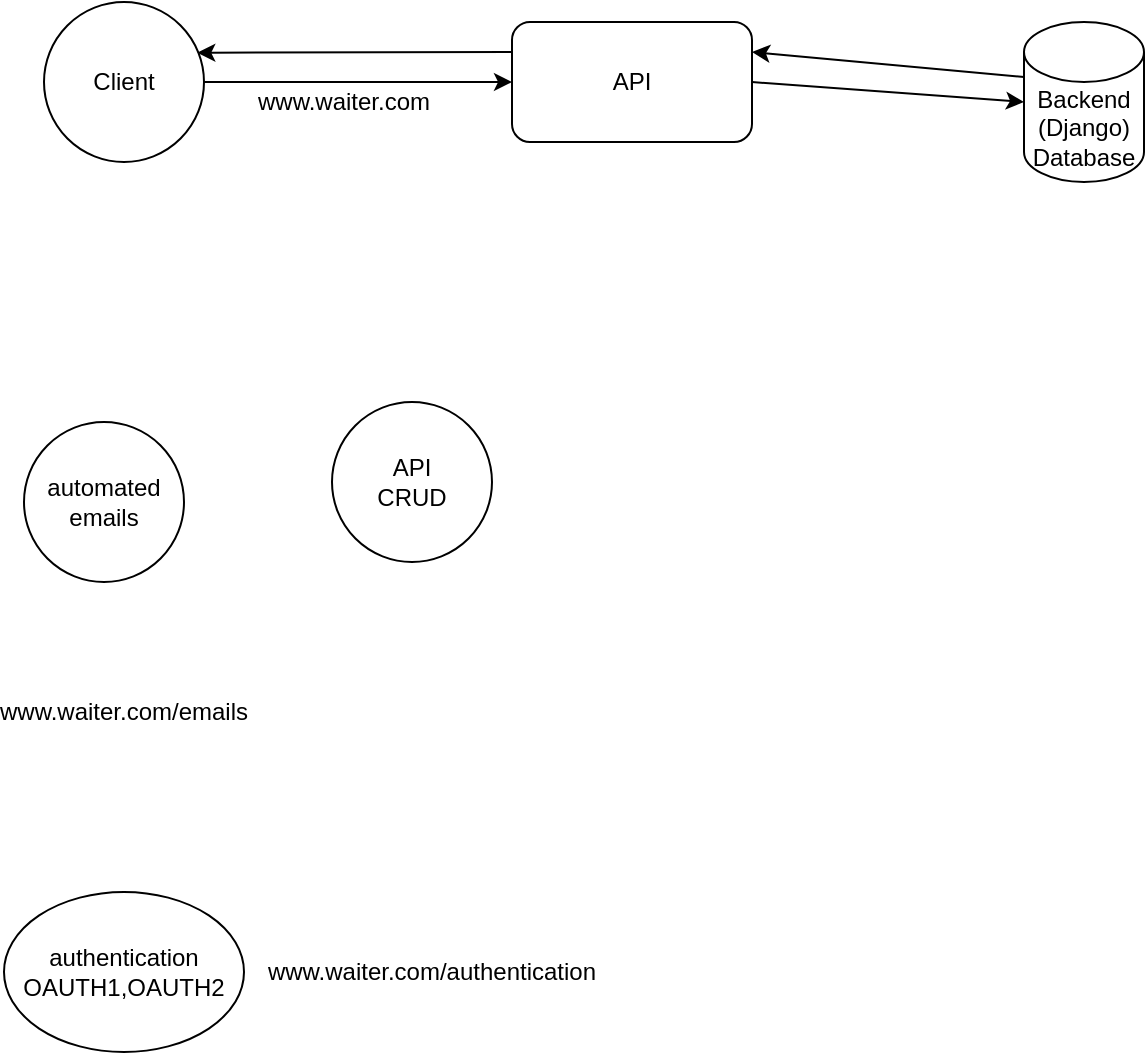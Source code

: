 <mxfile>
    <diagram id="raG0B3O1XlFYJ2Ay-DBW" name="Page-1">
        <mxGraphModel dx="1577" dy="741" grid="1" gridSize="10" guides="1" tooltips="1" connect="1" arrows="1" fold="1" page="1" pageScale="1" pageWidth="827" pageHeight="1169" math="0" shadow="0">
            <root>
                <mxCell id="0"/>
                <mxCell id="1" parent="0"/>
                <mxCell id="5" style="edgeStyle=none;html=1;exitX=1;exitY=0.5;exitDx=0;exitDy=0;" edge="1" parent="1" source="2" target="3">
                    <mxGeometry relative="1" as="geometry"/>
                </mxCell>
                <mxCell id="2" value="Client" style="ellipse;whiteSpace=wrap;html=1;aspect=fixed;" vertex="1" parent="1">
                    <mxGeometry x="60" y="140" width="80" height="80" as="geometry"/>
                </mxCell>
                <mxCell id="6" style="edgeStyle=none;html=1;exitX=1;exitY=0.5;exitDx=0;exitDy=0;entryX=0;entryY=0.5;entryDx=0;entryDy=0;entryPerimeter=0;" edge="1" parent="1" source="3" target="4">
                    <mxGeometry relative="1" as="geometry"/>
                </mxCell>
                <mxCell id="8" style="edgeStyle=none;html=1;exitX=0;exitY=0.25;exitDx=0;exitDy=0;entryX=0.958;entryY=0.317;entryDx=0;entryDy=0;entryPerimeter=0;" edge="1" parent="1" source="3" target="2">
                    <mxGeometry relative="1" as="geometry"/>
                </mxCell>
                <mxCell id="3" value="API" style="rounded=1;whiteSpace=wrap;html=1;" vertex="1" parent="1">
                    <mxGeometry x="294" y="150" width="120" height="60" as="geometry"/>
                </mxCell>
                <mxCell id="7" style="edgeStyle=none;html=1;exitX=0;exitY=0;exitDx=0;exitDy=27.5;exitPerimeter=0;entryX=1;entryY=0.25;entryDx=0;entryDy=0;" edge="1" parent="1" source="4" target="3">
                    <mxGeometry relative="1" as="geometry"/>
                </mxCell>
                <mxCell id="4" value="Backend&lt;br&gt;(Django)&lt;br&gt;Database" style="shape=cylinder3;whiteSpace=wrap;html=1;boundedLbl=1;backgroundOutline=1;size=15;" vertex="1" parent="1">
                    <mxGeometry x="550" y="150" width="60" height="80" as="geometry"/>
                </mxCell>
                <mxCell id="9" value="www.waiter.com" style="text;html=1;strokeColor=none;fillColor=none;align=center;verticalAlign=middle;whiteSpace=wrap;rounded=0;" vertex="1" parent="1">
                    <mxGeometry x="180" y="175" width="60" height="30" as="geometry"/>
                </mxCell>
                <mxCell id="10" value="authentication&lt;br&gt;OAUTH1,OAUTH2" style="ellipse;whiteSpace=wrap;html=1;" vertex="1" parent="1">
                    <mxGeometry x="40" y="585" width="120" height="80" as="geometry"/>
                </mxCell>
                <mxCell id="11" value="automated emails" style="ellipse;whiteSpace=wrap;html=1;aspect=fixed;" vertex="1" parent="1">
                    <mxGeometry x="50" y="350" width="80" height="80" as="geometry"/>
                </mxCell>
                <mxCell id="12" value="API &lt;br&gt;CRUD" style="ellipse;whiteSpace=wrap;html=1;aspect=fixed;" vertex="1" parent="1">
                    <mxGeometry x="204" y="340" width="80" height="80" as="geometry"/>
                </mxCell>
                <mxCell id="13" value="www.waiter.com/authentication" style="text;html=1;strokeColor=none;fillColor=none;align=center;verticalAlign=middle;whiteSpace=wrap;rounded=0;" vertex="1" parent="1">
                    <mxGeometry x="224" y="610" width="60" height="30" as="geometry"/>
                </mxCell>
                <mxCell id="14" value="www.waiter.com/emails" style="text;html=1;strokeColor=none;fillColor=none;align=center;verticalAlign=middle;whiteSpace=wrap;rounded=0;" vertex="1" parent="1">
                    <mxGeometry x="70" y="480" width="60" height="30" as="geometry"/>
                </mxCell>
            </root>
        </mxGraphModel>
    </diagram>
</mxfile>